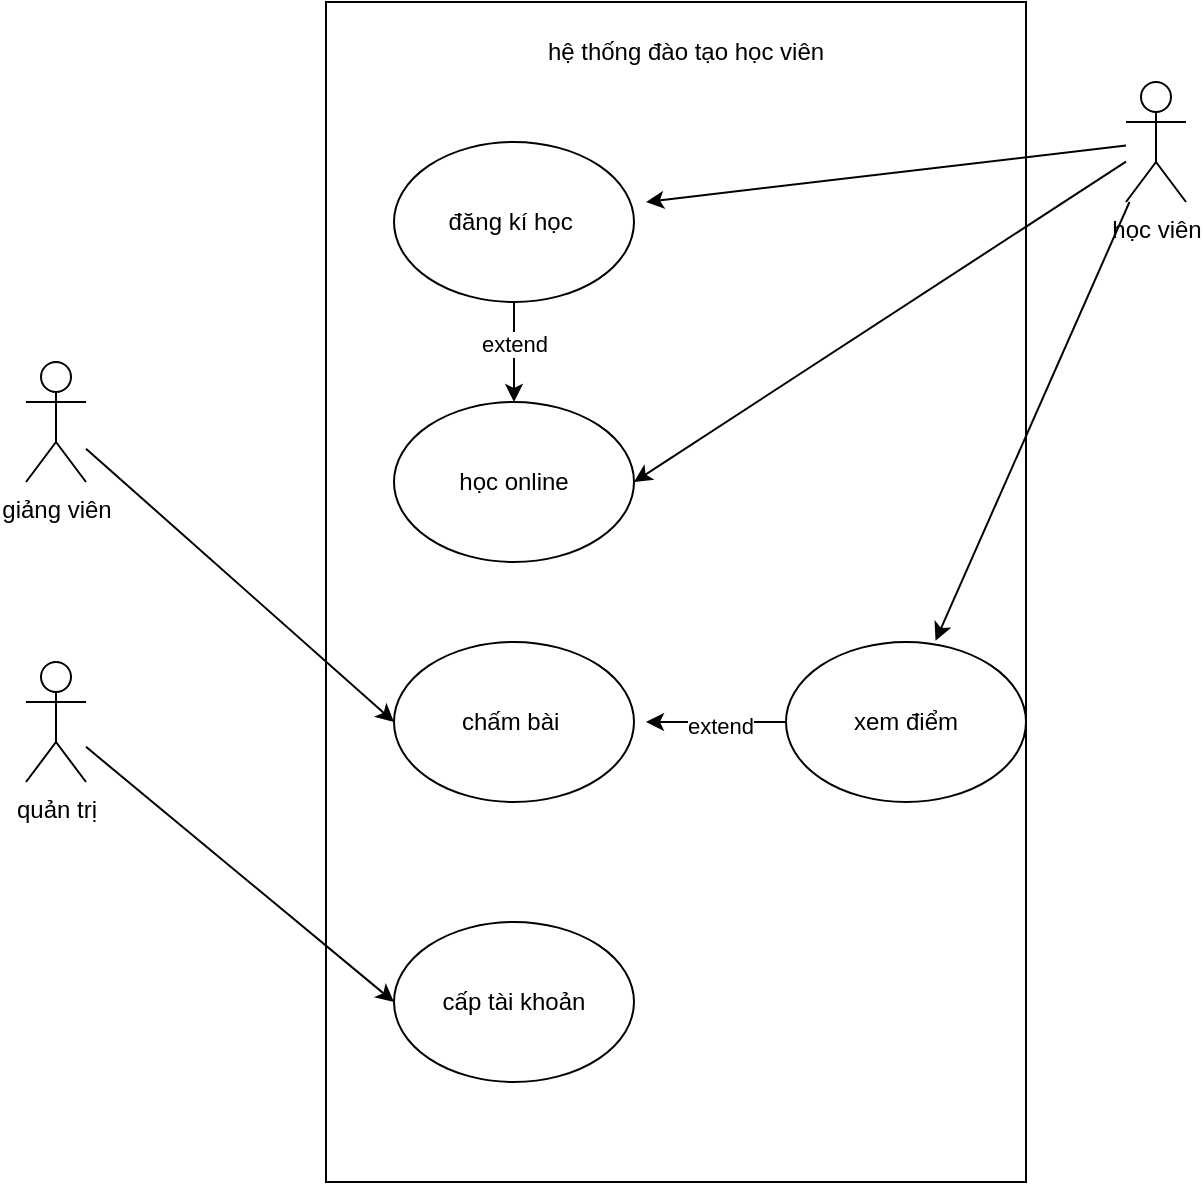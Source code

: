 <mxfile version="28.2.8">
  <diagram name="Trang-1" id="OKyt-SyldZYB9E-PCNRj">
    <mxGraphModel dx="1042" dy="596" grid="1" gridSize="10" guides="1" tooltips="1" connect="1" arrows="1" fold="1" page="1" pageScale="1" pageWidth="827" pageHeight="1169" math="0" shadow="0">
      <root>
        <mxCell id="0" />
        <mxCell id="1" parent="0" />
        <mxCell id="XxvQC8RbJ3e3dUiIpi3C-24" value="" style="rounded=0;whiteSpace=wrap;html=1;" vertex="1" parent="1">
          <mxGeometry x="380" y="160" width="350" height="590" as="geometry" />
        </mxCell>
        <mxCell id="XxvQC8RbJ3e3dUiIpi3C-19" style="rounded=0;orthogonalLoop=1;jettySize=auto;html=1;" edge="1" parent="1" source="XxvQC8RbJ3e3dUiIpi3C-1">
          <mxGeometry relative="1" as="geometry">
            <mxPoint x="540" y="260" as="targetPoint" />
          </mxGeometry>
        </mxCell>
        <mxCell id="XxvQC8RbJ3e3dUiIpi3C-21" style="rounded=0;orthogonalLoop=1;jettySize=auto;html=1;entryX=1;entryY=0.5;entryDx=0;entryDy=0;" edge="1" parent="1" source="XxvQC8RbJ3e3dUiIpi3C-1" target="XxvQC8RbJ3e3dUiIpi3C-5">
          <mxGeometry relative="1" as="geometry" />
        </mxCell>
        <mxCell id="XxvQC8RbJ3e3dUiIpi3C-1" value="học viên" style="shape=umlActor;verticalLabelPosition=bottom;verticalAlign=top;html=1;outlineConnect=0;" vertex="1" parent="1">
          <mxGeometry x="780" y="200" width="30" height="60" as="geometry" />
        </mxCell>
        <mxCell id="XxvQC8RbJ3e3dUiIpi3C-11" style="rounded=0;orthogonalLoop=1;jettySize=auto;html=1;entryX=0;entryY=0.5;entryDx=0;entryDy=0;" edge="1" parent="1" source="XxvQC8RbJ3e3dUiIpi3C-2" target="XxvQC8RbJ3e3dUiIpi3C-6">
          <mxGeometry relative="1" as="geometry" />
        </mxCell>
        <mxCell id="XxvQC8RbJ3e3dUiIpi3C-2" value="giảng viên" style="shape=umlActor;verticalLabelPosition=bottom;verticalAlign=top;html=1;outlineConnect=0;" vertex="1" parent="1">
          <mxGeometry x="230" y="340" width="30" height="60" as="geometry" />
        </mxCell>
        <mxCell id="XxvQC8RbJ3e3dUiIpi3C-10" style="rounded=0;orthogonalLoop=1;jettySize=auto;html=1;entryX=0;entryY=0.5;entryDx=0;entryDy=0;" edge="1" parent="1" source="XxvQC8RbJ3e3dUiIpi3C-3" target="XxvQC8RbJ3e3dUiIpi3C-9">
          <mxGeometry relative="1" as="geometry" />
        </mxCell>
        <mxCell id="XxvQC8RbJ3e3dUiIpi3C-3" value="quản trị" style="shape=umlActor;verticalLabelPosition=bottom;verticalAlign=top;html=1;outlineConnect=0;" vertex="1" parent="1">
          <mxGeometry x="230" y="490" width="30" height="60" as="geometry" />
        </mxCell>
        <mxCell id="XxvQC8RbJ3e3dUiIpi3C-22" style="edgeStyle=orthogonalEdgeStyle;rounded=0;orthogonalLoop=1;jettySize=auto;html=1;entryX=0.5;entryY=0;entryDx=0;entryDy=0;" edge="1" parent="1" source="XxvQC8RbJ3e3dUiIpi3C-4" target="XxvQC8RbJ3e3dUiIpi3C-5">
          <mxGeometry relative="1" as="geometry" />
        </mxCell>
        <mxCell id="XxvQC8RbJ3e3dUiIpi3C-23" value="extend" style="edgeLabel;html=1;align=center;verticalAlign=middle;resizable=0;points=[];" vertex="1" connectable="0" parent="XxvQC8RbJ3e3dUiIpi3C-22">
          <mxGeometry x="-0.176" relative="1" as="geometry">
            <mxPoint as="offset" />
          </mxGeometry>
        </mxCell>
        <mxCell id="XxvQC8RbJ3e3dUiIpi3C-4" value="đăng kí học&amp;nbsp;" style="ellipse;whiteSpace=wrap;html=1;" vertex="1" parent="1">
          <mxGeometry x="414" y="230" width="120" height="80" as="geometry" />
        </mxCell>
        <mxCell id="XxvQC8RbJ3e3dUiIpi3C-5" value="học online" style="ellipse;whiteSpace=wrap;html=1;" vertex="1" parent="1">
          <mxGeometry x="414" y="360" width="120" height="80" as="geometry" />
        </mxCell>
        <mxCell id="XxvQC8RbJ3e3dUiIpi3C-6" value="chấm bài&amp;nbsp;" style="ellipse;whiteSpace=wrap;html=1;" vertex="1" parent="1">
          <mxGeometry x="414" y="480" width="120" height="80" as="geometry" />
        </mxCell>
        <mxCell id="XxvQC8RbJ3e3dUiIpi3C-17" style="edgeStyle=orthogonalEdgeStyle;rounded=0;orthogonalLoop=1;jettySize=auto;html=1;" edge="1" parent="1" source="XxvQC8RbJ3e3dUiIpi3C-8">
          <mxGeometry relative="1" as="geometry">
            <mxPoint x="540" y="520" as="targetPoint" />
          </mxGeometry>
        </mxCell>
        <mxCell id="XxvQC8RbJ3e3dUiIpi3C-18" value="extend" style="edgeLabel;html=1;align=center;verticalAlign=middle;resizable=0;points=[];" vertex="1" connectable="0" parent="XxvQC8RbJ3e3dUiIpi3C-17">
          <mxGeometry x="-0.056" y="2" relative="1" as="geometry">
            <mxPoint as="offset" />
          </mxGeometry>
        </mxCell>
        <mxCell id="XxvQC8RbJ3e3dUiIpi3C-8" value="xem điểm" style="ellipse;whiteSpace=wrap;html=1;" vertex="1" parent="1">
          <mxGeometry x="610" y="480" width="120" height="80" as="geometry" />
        </mxCell>
        <mxCell id="XxvQC8RbJ3e3dUiIpi3C-9" value="cấp tài khoản" style="ellipse;whiteSpace=wrap;html=1;" vertex="1" parent="1">
          <mxGeometry x="414" y="620" width="120" height="80" as="geometry" />
        </mxCell>
        <mxCell id="XxvQC8RbJ3e3dUiIpi3C-20" style="rounded=0;orthogonalLoop=1;jettySize=auto;html=1;entryX=0.623;entryY=-0.008;entryDx=0;entryDy=0;entryPerimeter=0;" edge="1" parent="1" source="XxvQC8RbJ3e3dUiIpi3C-1" target="XxvQC8RbJ3e3dUiIpi3C-8">
          <mxGeometry relative="1" as="geometry" />
        </mxCell>
        <mxCell id="XxvQC8RbJ3e3dUiIpi3C-25" value="hệ thống đào tạo học viên" style="text;html=1;whiteSpace=wrap;strokeColor=none;fillColor=none;align=center;verticalAlign=middle;rounded=0;" vertex="1" parent="1">
          <mxGeometry x="480" y="170" width="160" height="30" as="geometry" />
        </mxCell>
      </root>
    </mxGraphModel>
  </diagram>
</mxfile>
